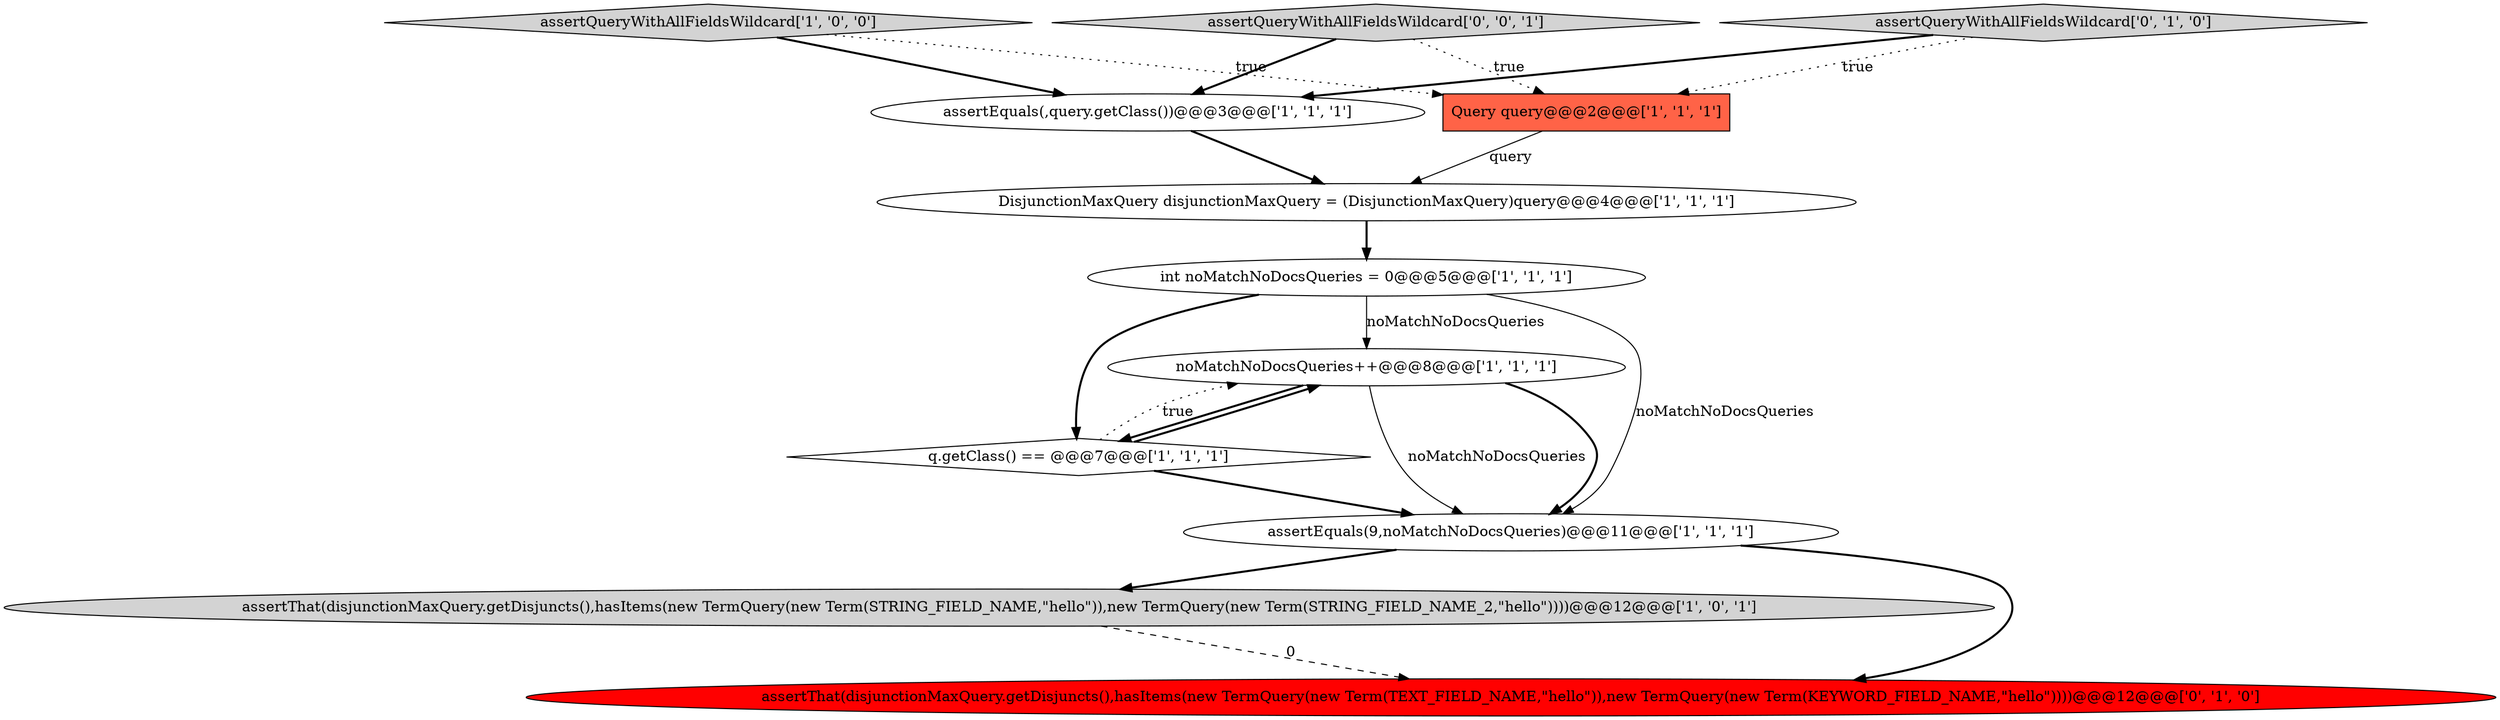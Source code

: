 digraph {
2 [style = filled, label = "assertQueryWithAllFieldsWildcard['1', '0', '0']", fillcolor = lightgray, shape = diamond image = "AAA0AAABBB1BBB"];
5 [style = filled, label = "DisjunctionMaxQuery disjunctionMaxQuery = (DisjunctionMaxQuery)query@@@4@@@['1', '1', '1']", fillcolor = white, shape = ellipse image = "AAA0AAABBB1BBB"];
9 [style = filled, label = "assertQueryWithAllFieldsWildcard['0', '1', '0']", fillcolor = lightgray, shape = diamond image = "AAA0AAABBB2BBB"];
7 [style = filled, label = "noMatchNoDocsQueries++@@@8@@@['1', '1', '1']", fillcolor = white, shape = ellipse image = "AAA0AAABBB1BBB"];
11 [style = filled, label = "assertQueryWithAllFieldsWildcard['0', '0', '1']", fillcolor = lightgray, shape = diamond image = "AAA0AAABBB3BBB"];
10 [style = filled, label = "assertThat(disjunctionMaxQuery.getDisjuncts(),hasItems(new TermQuery(new Term(TEXT_FIELD_NAME,\"hello\")),new TermQuery(new Term(KEYWORD_FIELD_NAME,\"hello\"))))@@@12@@@['0', '1', '0']", fillcolor = red, shape = ellipse image = "AAA1AAABBB2BBB"];
8 [style = filled, label = "assertThat(disjunctionMaxQuery.getDisjuncts(),hasItems(new TermQuery(new Term(STRING_FIELD_NAME,\"hello\")),new TermQuery(new Term(STRING_FIELD_NAME_2,\"hello\"))))@@@12@@@['1', '0', '1']", fillcolor = lightgray, shape = ellipse image = "AAA0AAABBB1BBB"];
4 [style = filled, label = "assertEquals(9,noMatchNoDocsQueries)@@@11@@@['1', '1', '1']", fillcolor = white, shape = ellipse image = "AAA0AAABBB1BBB"];
0 [style = filled, label = "Query query@@@2@@@['1', '1', '1']", fillcolor = tomato, shape = box image = "AAA0AAABBB1BBB"];
3 [style = filled, label = "assertEquals(,query.getClass())@@@3@@@['1', '1', '1']", fillcolor = white, shape = ellipse image = "AAA0AAABBB1BBB"];
1 [style = filled, label = "int noMatchNoDocsQueries = 0@@@5@@@['1', '1', '1']", fillcolor = white, shape = ellipse image = "AAA0AAABBB1BBB"];
6 [style = filled, label = "q.getClass() == @@@7@@@['1', '1', '1']", fillcolor = white, shape = diamond image = "AAA0AAABBB1BBB"];
4->10 [style = bold, label=""];
9->0 [style = dotted, label="true"];
2->0 [style = dotted, label="true"];
8->10 [style = dashed, label="0"];
2->3 [style = bold, label=""];
1->7 [style = solid, label="noMatchNoDocsQueries"];
7->4 [style = bold, label=""];
0->5 [style = solid, label="query"];
1->4 [style = solid, label="noMatchNoDocsQueries"];
5->1 [style = bold, label=""];
6->4 [style = bold, label=""];
3->5 [style = bold, label=""];
1->6 [style = bold, label=""];
11->3 [style = bold, label=""];
11->0 [style = dotted, label="true"];
7->6 [style = bold, label=""];
6->7 [style = dotted, label="true"];
9->3 [style = bold, label=""];
4->8 [style = bold, label=""];
6->7 [style = bold, label=""];
7->4 [style = solid, label="noMatchNoDocsQueries"];
}
